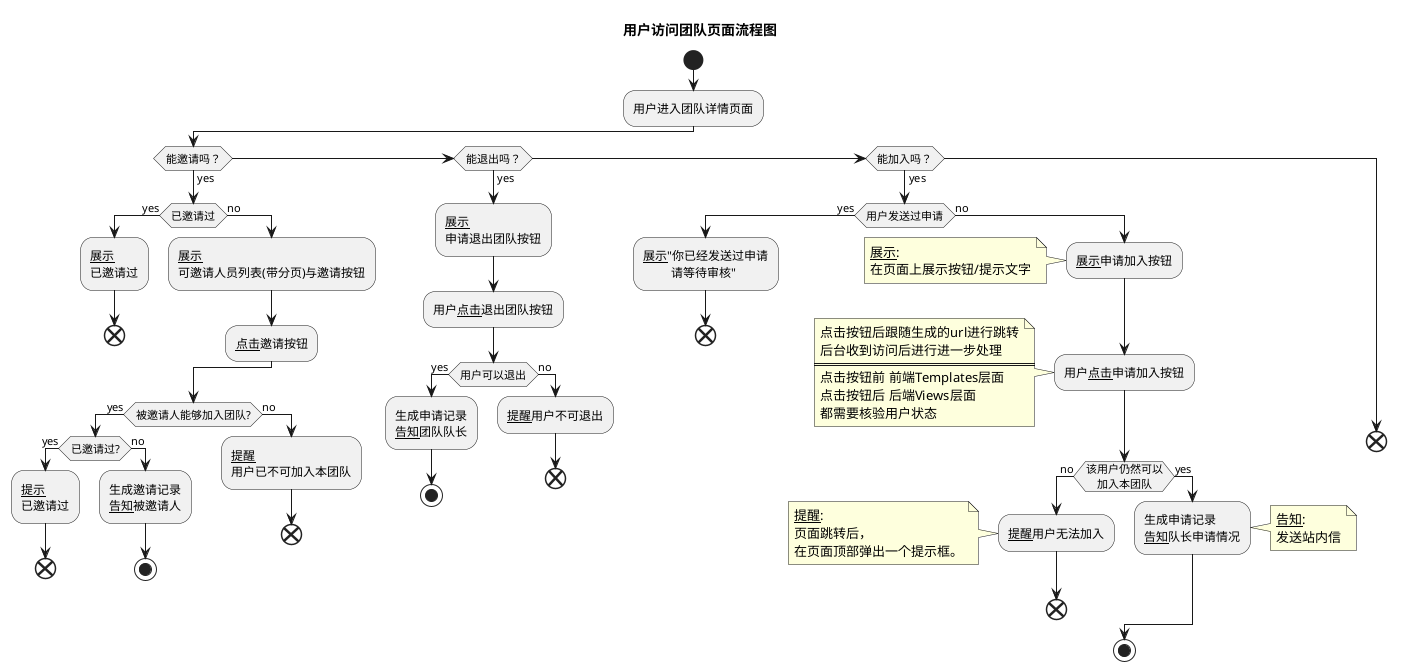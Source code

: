 @startuml
'skinparam activityFontSize 14
'skinparam activityDiamondFontSize 14
'skinparam titleFontSize 22

title 用户访问团队页面流程图
start
:用户进入团队详情页面;
if (能邀请吗？) then (yes)
    if (已邀请过) then (yes)
        :__展示__
        已邀请过;
        end
    else (no)
        :__展示__
        可邀请人员列表(带分页)与邀请按钮;
        :__点击__邀请按钮;
    endif
    if (被邀请人能够加入团队?) then (yes)
        if (已邀请过?) then (yes)
            :__提示__
            已邀请过;
            end
        else (no)
            :生成邀请记录
            __告知__被邀请人;
            stop
        endif
    else (no)
        :__提醒__
        用户已不可加入本团队;
        end
    endif
elseif (能退出吗？) then (yes)
    :__展示__
    申请退出团队按钮;
    :用户__点击__退出团队按钮;
    if (用户可以退出) then (yes)
        :生成申请记录
        __告知__团队队长;
        stop
    else (no)
        :__提醒__用户不可退出;
        end
    endif
elseif (能加入吗？) then (yes)
if (用户发送过申请) then (yes)
    :__展示__"你已经发送过申请
             请等待审核";
    end
else (no)
    :__展示__申请加入按钮;
    note left
        __展示__:
        在页面上展示按钮/提示文字
    endnote
    :用户__点击__申请加入按钮;
    note left
        点击按钮后跟随生成的url进行跳转
        后台收到访问后进行进一步处理
        ====
        点击按钮前 前端Templates层面
        点击按钮后 后端Views层面
        都需要核验用户状态
    endnote
    if (该用户仍然可以
    加入本团队) then (no)
        :__提醒__用户无法加入;
        note left
        __提醒__:
        页面跳转后，
        在页面顶部弹出一个提示框。
        endnote
        end
    else (yes)
    :生成申请记录
    __告知__队长申请情况;
    note right
    __告知__:
    发送站内信
    endnote
    endif
    stop
endif
else
end
endif
@enduml
